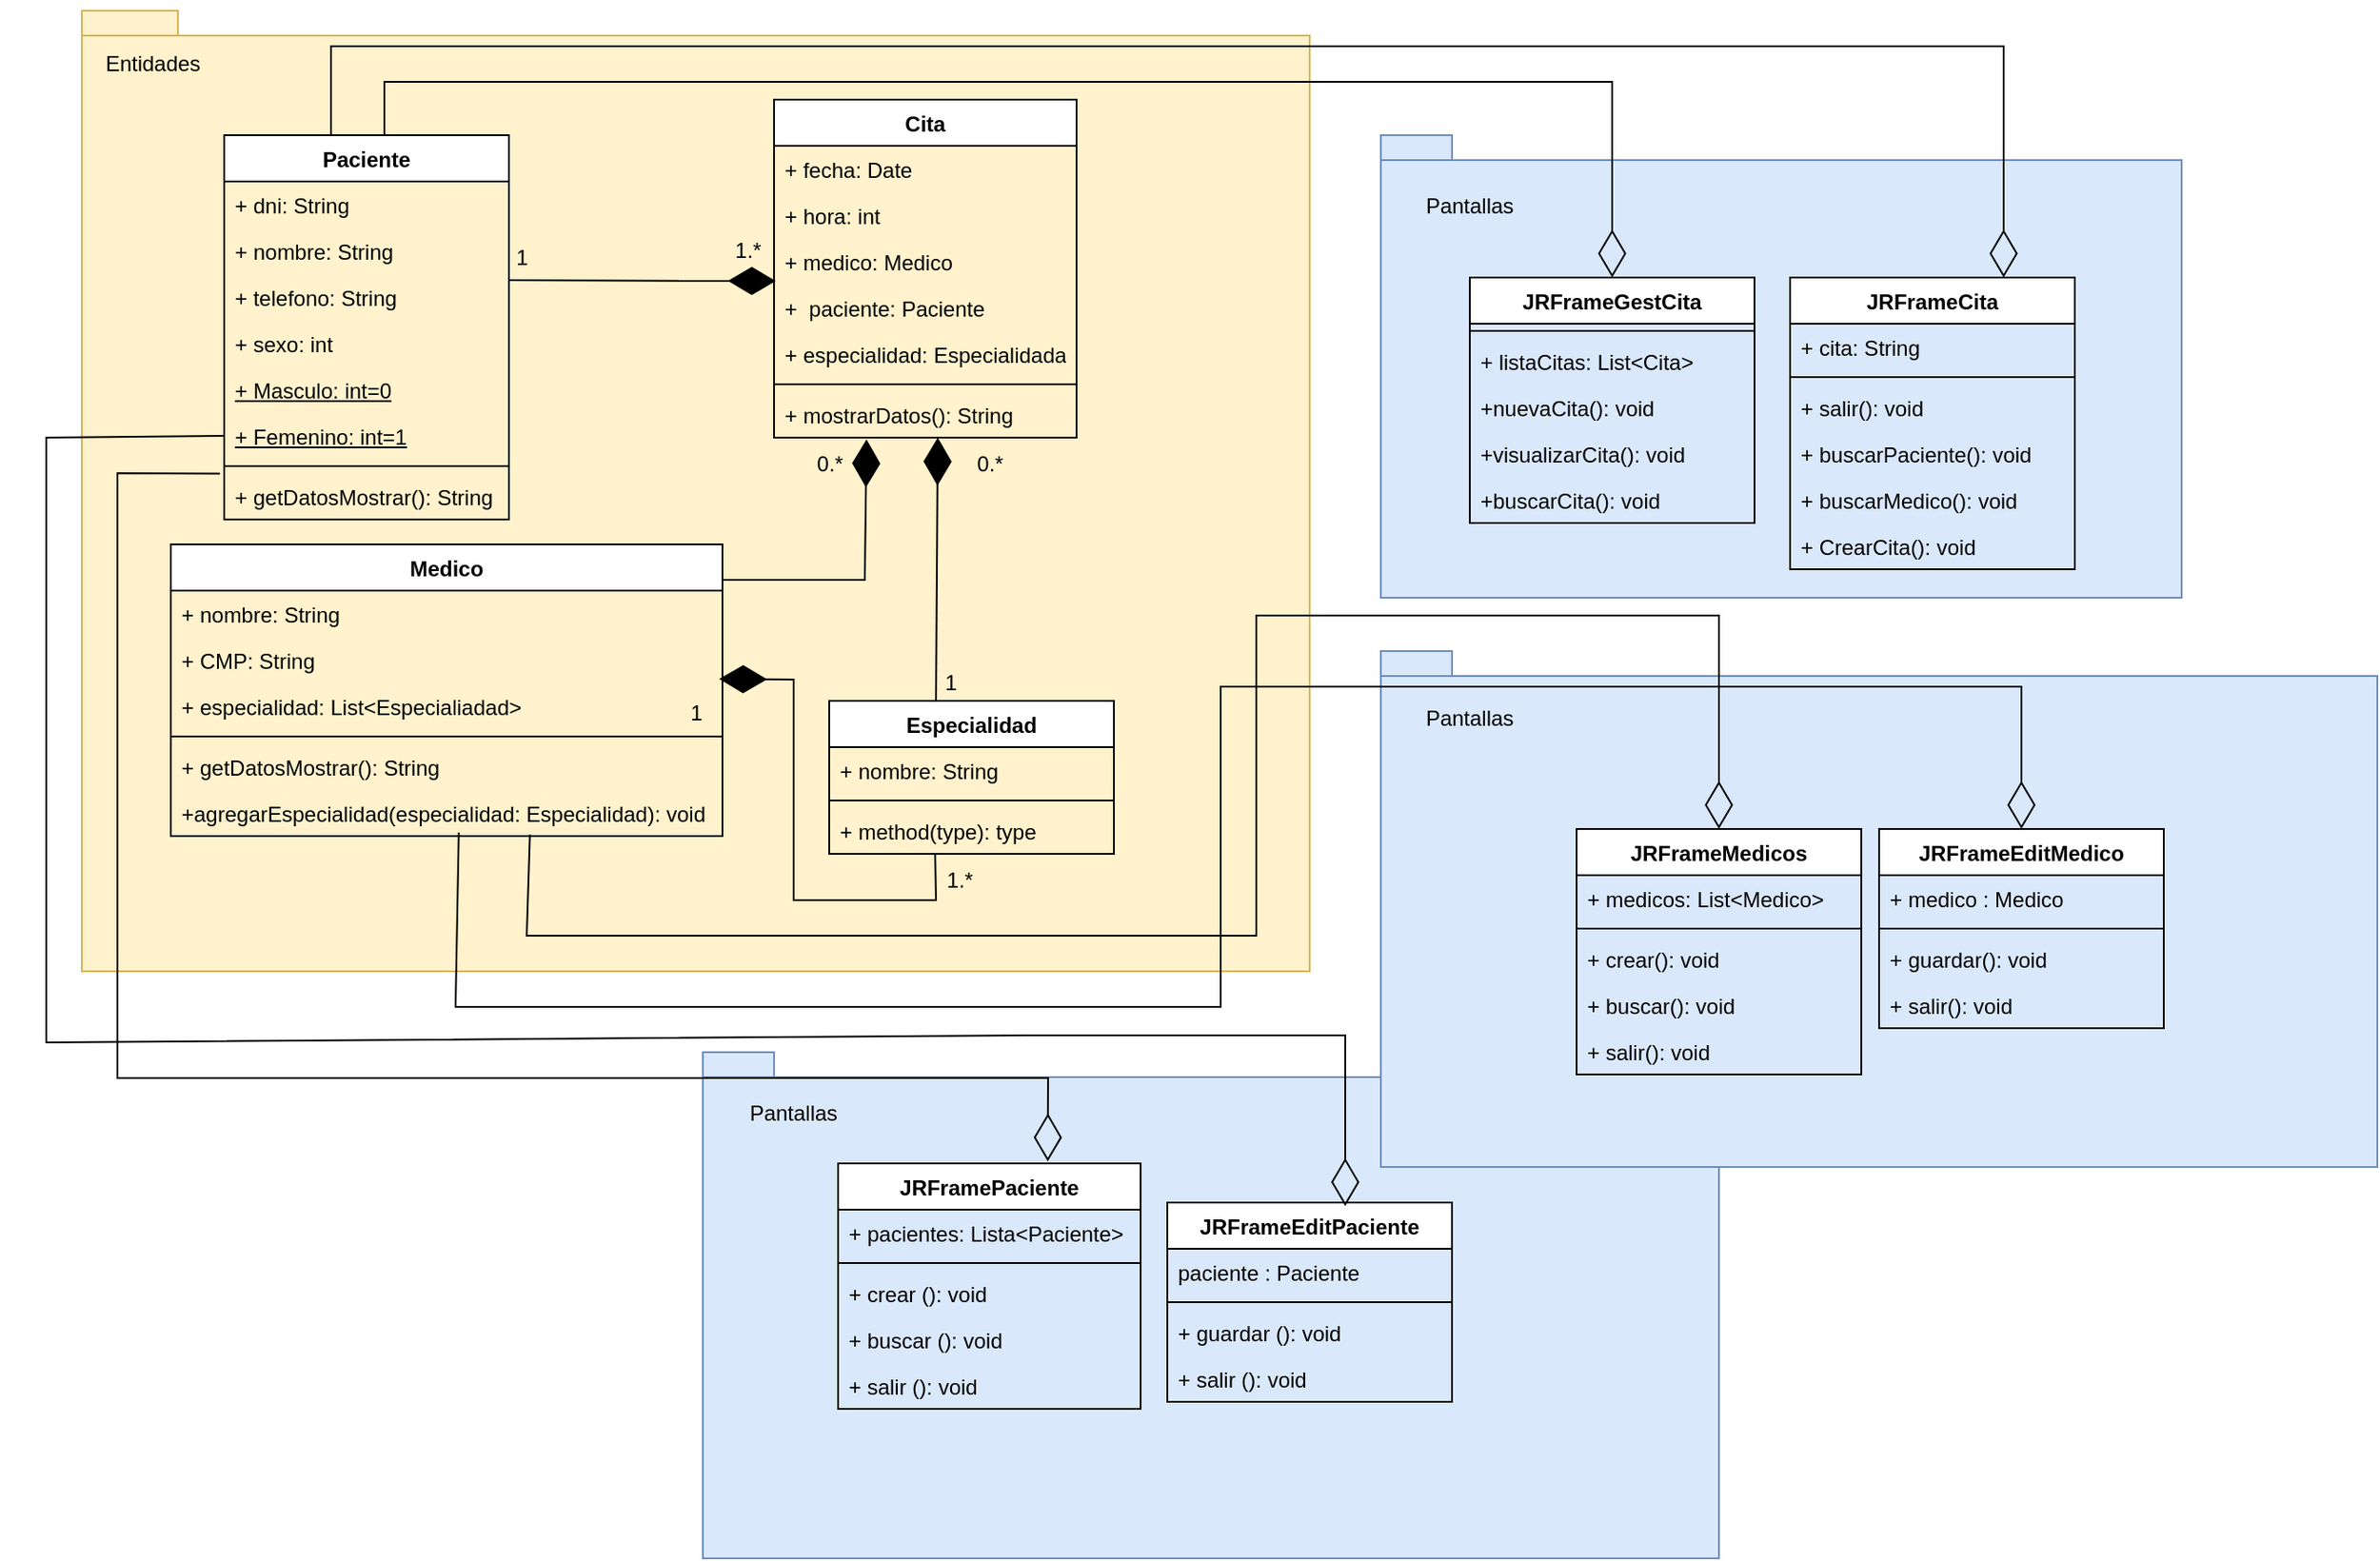 <mxfile version="21.2.9" type="device">
  <diagram name="Página-1" id="pa5NJEE0I0wnGyQnCfYp">
    <mxGraphModel dx="2261" dy="1933" grid="1" gridSize="10" guides="1" tooltips="1" connect="1" arrows="1" fold="1" page="1" pageScale="1" pageWidth="827" pageHeight="1169" math="0" shadow="0">
      <root>
        <mxCell id="0" />
        <mxCell id="1" parent="0" />
        <mxCell id="_ycOoRScKBa70Qs_mOlA-13" value="" style="shape=folder;fontStyle=1;spacingTop=10;tabWidth=40;tabHeight=14;tabPosition=left;html=1;whiteSpace=wrap;fillColor=#dae8fc;strokeColor=#6c8ebf;" parent="1" vertex="1">
          <mxGeometry x="389" y="585.5" width="571" height="284.5" as="geometry" />
        </mxCell>
        <mxCell id="_ycOoRScKBa70Qs_mOlA-11" value="" style="shape=folder;fontStyle=1;spacingTop=10;tabWidth=40;tabHeight=14;tabPosition=left;html=1;whiteSpace=wrap;fillColor=#dae8fc;strokeColor=#6c8ebf;" parent="1" vertex="1">
          <mxGeometry x="770" y="360" width="560" height="290" as="geometry" />
        </mxCell>
        <mxCell id="_ycOoRScKBa70Qs_mOlA-10" value="" style="shape=folder;fontStyle=1;spacingTop=10;tabWidth=40;tabHeight=14;tabPosition=left;html=1;whiteSpace=wrap;fillColor=#dae8fc;strokeColor=#6c8ebf;" parent="1" vertex="1">
          <mxGeometry x="770" y="70" width="450" height="260" as="geometry" />
        </mxCell>
        <mxCell id="_ycOoRScKBa70Qs_mOlA-1" value="" style="shape=folder;fontStyle=1;spacingTop=10;tabWidth=40;tabHeight=14;tabPosition=left;html=1;whiteSpace=wrap;fillColor=#fff2cc;strokeColor=#d6b656;" parent="1" vertex="1">
          <mxGeometry x="40" width="690" height="540" as="geometry" />
        </mxCell>
        <mxCell id="4M_4tMUVmyzPdN-IIshI-17" value="" style="endArrow=diamondThin;endFill=1;endSize=24;html=1;rounded=0;" parent="1" edge="1">
          <mxGeometry width="160" relative="1" as="geometry">
            <mxPoint x="280" y="151.5" as="sourcePoint" />
            <mxPoint x="430" y="152" as="targetPoint" />
          </mxGeometry>
        </mxCell>
        <mxCell id="4M_4tMUVmyzPdN-IIshI-19" value="" style="endArrow=diamondThin;endFill=1;endSize=24;html=1;rounded=0;entryX=0.364;entryY=1.038;entryDx=0;entryDy=0;entryPerimeter=0;" parent="1" edge="1">
          <mxGeometry width="160" relative="1" as="geometry">
            <mxPoint x="368" y="320" as="sourcePoint" />
            <mxPoint x="480.96" y="240.988" as="targetPoint" />
            <Array as="points">
              <mxPoint x="480" y="320" />
            </Array>
          </mxGeometry>
        </mxCell>
        <mxCell id="4M_4tMUVmyzPdN-IIshI-20" value="" style="endArrow=diamondThin;endFill=1;endSize=24;html=1;rounded=0;entryX=0.364;entryY=1.038;entryDx=0;entryDy=0;entryPerimeter=0;exitX=0.375;exitY=0.012;exitDx=0;exitDy=0;exitPerimeter=0;" parent="1" source="4M_4tMUVmyzPdN-IIshI-33" edge="1">
          <mxGeometry width="160" relative="1" as="geometry">
            <mxPoint x="521" y="360" as="sourcePoint" />
            <mxPoint x="521" y="240" as="targetPoint" />
            <Array as="points" />
          </mxGeometry>
        </mxCell>
        <mxCell id="4M_4tMUVmyzPdN-IIshI-21" value="" style="endArrow=diamondThin;endFill=1;endSize=24;html=1;rounded=0;entryX=0.994;entryY=-0.09;entryDx=0;entryDy=0;entryPerimeter=0;exitX=0.372;exitY=0.979;exitDx=0;exitDy=0;exitPerimeter=0;" parent="1" source="4M_4tMUVmyzPdN-IIshI-36" target="_ycOoRScKBa70Qs_mOlA-6" edge="1">
          <mxGeometry width="160" relative="1" as="geometry">
            <mxPoint x="520" y="470" as="sourcePoint" />
            <mxPoint x="355.68" y="454.418" as="targetPoint" />
            <Array as="points">
              <mxPoint x="520" y="500" />
              <mxPoint x="440" y="500" />
              <mxPoint x="440" y="376" />
            </Array>
          </mxGeometry>
        </mxCell>
        <mxCell id="4M_4tMUVmyzPdN-IIshI-22" value="1" style="text;html=1;align=center;verticalAlign=middle;resizable=0;points=[];autosize=1;strokeColor=none;fillColor=none;" parent="1" vertex="1">
          <mxGeometry x="272" y="124" width="30" height="30" as="geometry" />
        </mxCell>
        <mxCell id="4M_4tMUVmyzPdN-IIshI-23" value="1.*" style="text;html=1;align=center;verticalAlign=middle;resizable=0;points=[];autosize=1;strokeColor=none;fillColor=none;" parent="1" vertex="1">
          <mxGeometry x="394" y="120" width="40" height="30" as="geometry" />
        </mxCell>
        <mxCell id="4M_4tMUVmyzPdN-IIshI-24" value="0.*" style="text;html=1;align=center;verticalAlign=middle;resizable=0;points=[];autosize=1;strokeColor=none;fillColor=none;" parent="1" vertex="1">
          <mxGeometry x="440" y="240" width="40" height="30" as="geometry" />
        </mxCell>
        <mxCell id="4M_4tMUVmyzPdN-IIshI-25" value="0.*" style="text;html=1;align=center;verticalAlign=middle;resizable=0;points=[];autosize=1;strokeColor=none;fillColor=none;" parent="1" vertex="1">
          <mxGeometry x="530" y="240" width="40" height="30" as="geometry" />
        </mxCell>
        <mxCell id="4M_4tMUVmyzPdN-IIshI-26" value="1" style="text;html=1;align=center;verticalAlign=middle;resizable=0;points=[];autosize=1;strokeColor=none;fillColor=none;" parent="1" vertex="1">
          <mxGeometry x="370" y="380" width="30" height="30" as="geometry" />
        </mxCell>
        <mxCell id="4M_4tMUVmyzPdN-IIshI-27" value="1.*" style="text;html=1;align=center;verticalAlign=middle;resizable=0;points=[];autosize=1;strokeColor=none;fillColor=none;" parent="1" vertex="1">
          <mxGeometry x="513" y="474" width="40" height="30" as="geometry" />
        </mxCell>
        <mxCell id="4M_4tMUVmyzPdN-IIshI-28" value="1" style="text;html=1;align=center;verticalAlign=middle;resizable=0;points=[];autosize=1;strokeColor=none;fillColor=none;" parent="1" vertex="1">
          <mxGeometry x="359" y="295" width="30" height="30" as="geometry" />
        </mxCell>
        <mxCell id="4M_4tMUVmyzPdN-IIshI-30" value="1" style="text;html=1;align=center;verticalAlign=middle;resizable=0;points=[];autosize=1;strokeColor=none;fillColor=none;" parent="1" vertex="1">
          <mxGeometry x="513" y="363" width="30" height="30" as="geometry" />
        </mxCell>
        <mxCell id="4M_4tMUVmyzPdN-IIshI-33" value="Especialidad" style="swimlane;fontStyle=1;align=center;verticalAlign=top;childLayout=stackLayout;horizontal=1;startSize=26;horizontalStack=0;resizeParent=1;resizeParentMax=0;resizeLast=0;collapsible=1;marginBottom=0;whiteSpace=wrap;html=1;" parent="1" vertex="1">
          <mxGeometry x="460" y="388" width="160" height="86" as="geometry" />
        </mxCell>
        <mxCell id="4M_4tMUVmyzPdN-IIshI-34" value="+ nombre: String" style="text;strokeColor=none;fillColor=none;align=left;verticalAlign=top;spacingLeft=4;spacingRight=4;overflow=hidden;rotatable=0;points=[[0,0.5],[1,0.5]];portConstraint=eastwest;whiteSpace=wrap;html=1;" parent="4M_4tMUVmyzPdN-IIshI-33" vertex="1">
          <mxGeometry y="26" width="160" height="26" as="geometry" />
        </mxCell>
        <mxCell id="4M_4tMUVmyzPdN-IIshI-35" value="" style="line;strokeWidth=1;fillColor=none;align=left;verticalAlign=middle;spacingTop=-1;spacingLeft=3;spacingRight=3;rotatable=0;labelPosition=right;points=[];portConstraint=eastwest;strokeColor=inherit;" parent="4M_4tMUVmyzPdN-IIshI-33" vertex="1">
          <mxGeometry y="52" width="160" height="8" as="geometry" />
        </mxCell>
        <mxCell id="4M_4tMUVmyzPdN-IIshI-36" value="+ method(type): type" style="text;strokeColor=none;fillColor=none;align=left;verticalAlign=top;spacingLeft=4;spacingRight=4;overflow=hidden;rotatable=0;points=[[0,0.5],[1,0.5]];portConstraint=eastwest;whiteSpace=wrap;html=1;" parent="4M_4tMUVmyzPdN-IIshI-33" vertex="1">
          <mxGeometry y="60" width="160" height="26" as="geometry" />
        </mxCell>
        <mxCell id="4M_4tMUVmyzPdN-IIshI-43" value="Paciente" style="swimlane;fontStyle=1;align=center;verticalAlign=top;childLayout=stackLayout;horizontal=1;startSize=26;horizontalStack=0;resizeParent=1;resizeParentMax=0;resizeLast=0;collapsible=1;marginBottom=0;whiteSpace=wrap;html=1;" parent="1" vertex="1">
          <mxGeometry x="120" y="70" width="160" height="216" as="geometry" />
        </mxCell>
        <mxCell id="4M_4tMUVmyzPdN-IIshI-47" value="+ dni: String&lt;span style=&quot;white-space: pre;&quot;&gt; &lt;/span&gt;" style="text;strokeColor=none;fillColor=none;align=left;verticalAlign=top;spacingLeft=4;spacingRight=4;overflow=hidden;rotatable=0;points=[[0,0.5],[1,0.5]];portConstraint=eastwest;whiteSpace=wrap;html=1;" parent="4M_4tMUVmyzPdN-IIshI-43" vertex="1">
          <mxGeometry y="26" width="160" height="26" as="geometry" />
        </mxCell>
        <mxCell id="4M_4tMUVmyzPdN-IIshI-49" value="+ nombre: String" style="text;strokeColor=none;fillColor=none;align=left;verticalAlign=top;spacingLeft=4;spacingRight=4;overflow=hidden;rotatable=0;points=[[0,0.5],[1,0.5]];portConstraint=eastwest;whiteSpace=wrap;html=1;" parent="4M_4tMUVmyzPdN-IIshI-43" vertex="1">
          <mxGeometry y="52" width="160" height="26" as="geometry" />
        </mxCell>
        <mxCell id="4M_4tMUVmyzPdN-IIshI-51" value="+ telefono: String" style="text;strokeColor=none;fillColor=none;align=left;verticalAlign=top;spacingLeft=4;spacingRight=4;overflow=hidden;rotatable=0;points=[[0,0.5],[1,0.5]];portConstraint=eastwest;whiteSpace=wrap;html=1;" parent="4M_4tMUVmyzPdN-IIshI-43" vertex="1">
          <mxGeometry y="78" width="160" height="26" as="geometry" />
        </mxCell>
        <mxCell id="4M_4tMUVmyzPdN-IIshI-50" value="+ sexo: int&lt;span style=&quot;white-space: pre;&quot;&gt; &lt;/span&gt;" style="text;strokeColor=none;fillColor=none;align=left;verticalAlign=top;spacingLeft=4;spacingRight=4;overflow=hidden;rotatable=0;points=[[0,0.5],[1,0.5]];portConstraint=eastwest;whiteSpace=wrap;html=1;" parent="4M_4tMUVmyzPdN-IIshI-43" vertex="1">
          <mxGeometry y="104" width="160" height="26" as="geometry" />
        </mxCell>
        <mxCell id="_ycOoRScKBa70Qs_mOlA-4" value="&lt;u&gt;+ Masculo: int=0&lt;/u&gt;" style="text;strokeColor=none;fillColor=none;align=left;verticalAlign=top;spacingLeft=4;spacingRight=4;overflow=hidden;rotatable=0;points=[[0,0.5],[1,0.5]];portConstraint=eastwest;whiteSpace=wrap;html=1;" parent="4M_4tMUVmyzPdN-IIshI-43" vertex="1">
          <mxGeometry y="130" width="160" height="26" as="geometry" />
        </mxCell>
        <mxCell id="_ycOoRScKBa70Qs_mOlA-5" value="&lt;u&gt;+ Femenino: int=1&lt;/u&gt;" style="text;strokeColor=none;fillColor=none;align=left;verticalAlign=top;spacingLeft=4;spacingRight=4;overflow=hidden;rotatable=0;points=[[0,0.5],[1,0.5]];portConstraint=eastwest;whiteSpace=wrap;html=1;" parent="4M_4tMUVmyzPdN-IIshI-43" vertex="1">
          <mxGeometry y="156" width="160" height="26" as="geometry" />
        </mxCell>
        <mxCell id="4M_4tMUVmyzPdN-IIshI-45" value="" style="line;strokeWidth=1;fillColor=none;align=left;verticalAlign=middle;spacingTop=-1;spacingLeft=3;spacingRight=3;rotatable=0;labelPosition=right;points=[];portConstraint=eastwest;strokeColor=inherit;" parent="4M_4tMUVmyzPdN-IIshI-43" vertex="1">
          <mxGeometry y="182" width="160" height="8" as="geometry" />
        </mxCell>
        <mxCell id="4M_4tMUVmyzPdN-IIshI-46" value="+ getDatosMostrar(): String" style="text;strokeColor=none;fillColor=none;align=left;verticalAlign=top;spacingLeft=4;spacingRight=4;overflow=hidden;rotatable=0;points=[[0,0.5],[1,0.5]];portConstraint=eastwest;whiteSpace=wrap;html=1;" parent="4M_4tMUVmyzPdN-IIshI-43" vertex="1">
          <mxGeometry y="190" width="160" height="26" as="geometry" />
        </mxCell>
        <mxCell id="4M_4tMUVmyzPdN-IIshI-52" value="JRFrameGestCita" style="swimlane;fontStyle=1;align=center;verticalAlign=top;childLayout=stackLayout;horizontal=1;startSize=26;horizontalStack=0;resizeParent=1;resizeParentMax=0;resizeLast=0;collapsible=1;marginBottom=0;whiteSpace=wrap;html=1;" parent="1" vertex="1">
          <mxGeometry x="820" y="150" width="160" height="138" as="geometry" />
        </mxCell>
        <mxCell id="4M_4tMUVmyzPdN-IIshI-54" value="" style="line;strokeWidth=1;fillColor=none;align=left;verticalAlign=middle;spacingTop=-1;spacingLeft=3;spacingRight=3;rotatable=0;labelPosition=right;points=[];portConstraint=eastwest;strokeColor=inherit;" parent="4M_4tMUVmyzPdN-IIshI-52" vertex="1">
          <mxGeometry y="26" width="160" height="8" as="geometry" />
        </mxCell>
        <mxCell id="4M_4tMUVmyzPdN-IIshI-53" value="+ listaCitas: List&amp;lt;Cita&amp;gt;" style="text;strokeColor=none;fillColor=none;align=left;verticalAlign=top;spacingLeft=4;spacingRight=4;overflow=hidden;rotatable=0;points=[[0,0.5],[1,0.5]];portConstraint=eastwest;whiteSpace=wrap;html=1;" parent="4M_4tMUVmyzPdN-IIshI-52" vertex="1">
          <mxGeometry y="34" width="160" height="26" as="geometry" />
        </mxCell>
        <mxCell id="4M_4tMUVmyzPdN-IIshI-55" value="+nuevaCita(): void" style="text;strokeColor=none;fillColor=none;align=left;verticalAlign=top;spacingLeft=4;spacingRight=4;overflow=hidden;rotatable=0;points=[[0,0.5],[1,0.5]];portConstraint=eastwest;whiteSpace=wrap;html=1;" parent="4M_4tMUVmyzPdN-IIshI-52" vertex="1">
          <mxGeometry y="60" width="160" height="26" as="geometry" />
        </mxCell>
        <mxCell id="4M_4tMUVmyzPdN-IIshI-76" value="+visualizarCita(): void" style="text;strokeColor=none;fillColor=none;align=left;verticalAlign=top;spacingLeft=4;spacingRight=4;overflow=hidden;rotatable=0;points=[[0,0.5],[1,0.5]];portConstraint=eastwest;whiteSpace=wrap;html=1;" parent="4M_4tMUVmyzPdN-IIshI-52" vertex="1">
          <mxGeometry y="86" width="160" height="26" as="geometry" />
        </mxCell>
        <mxCell id="4M_4tMUVmyzPdN-IIshI-77" value="+buscarCita(): void" style="text;strokeColor=none;fillColor=none;align=left;verticalAlign=top;spacingLeft=4;spacingRight=4;overflow=hidden;rotatable=0;points=[[0,0.5],[1,0.5]];portConstraint=eastwest;whiteSpace=wrap;html=1;" parent="4M_4tMUVmyzPdN-IIshI-52" vertex="1">
          <mxGeometry y="112" width="160" height="26" as="geometry" />
        </mxCell>
        <mxCell id="4M_4tMUVmyzPdN-IIshI-56" value="JRFrameCita" style="swimlane;fontStyle=1;align=center;verticalAlign=top;childLayout=stackLayout;horizontal=1;startSize=26;horizontalStack=0;resizeParent=1;resizeParentMax=0;resizeLast=0;collapsible=1;marginBottom=0;whiteSpace=wrap;html=1;" parent="1" vertex="1">
          <mxGeometry x="1000" y="150" width="160" height="164" as="geometry" />
        </mxCell>
        <mxCell id="4M_4tMUVmyzPdN-IIshI-57" value="+ cita: String&amp;nbsp;" style="text;strokeColor=none;fillColor=none;align=left;verticalAlign=top;spacingLeft=4;spacingRight=4;overflow=hidden;rotatable=0;points=[[0,0.5],[1,0.5]];portConstraint=eastwest;whiteSpace=wrap;html=1;" parent="4M_4tMUVmyzPdN-IIshI-56" vertex="1">
          <mxGeometry y="26" width="160" height="26" as="geometry" />
        </mxCell>
        <mxCell id="4M_4tMUVmyzPdN-IIshI-58" value="" style="line;strokeWidth=1;fillColor=none;align=left;verticalAlign=middle;spacingTop=-1;spacingLeft=3;spacingRight=3;rotatable=0;labelPosition=right;points=[];portConstraint=eastwest;strokeColor=inherit;" parent="4M_4tMUVmyzPdN-IIshI-56" vertex="1">
          <mxGeometry y="52" width="160" height="8" as="geometry" />
        </mxCell>
        <mxCell id="4M_4tMUVmyzPdN-IIshI-59" value="+ salir(): void" style="text;strokeColor=none;fillColor=none;align=left;verticalAlign=top;spacingLeft=4;spacingRight=4;overflow=hidden;rotatable=0;points=[[0,0.5],[1,0.5]];portConstraint=eastwest;whiteSpace=wrap;html=1;" parent="4M_4tMUVmyzPdN-IIshI-56" vertex="1">
          <mxGeometry y="60" width="160" height="26" as="geometry" />
        </mxCell>
        <mxCell id="4M_4tMUVmyzPdN-IIshI-78" value="+ buscarPaciente(): void" style="text;strokeColor=none;fillColor=none;align=left;verticalAlign=top;spacingLeft=4;spacingRight=4;overflow=hidden;rotatable=0;points=[[0,0.5],[1,0.5]];portConstraint=eastwest;whiteSpace=wrap;html=1;" parent="4M_4tMUVmyzPdN-IIshI-56" vertex="1">
          <mxGeometry y="86" width="160" height="26" as="geometry" />
        </mxCell>
        <mxCell id="4M_4tMUVmyzPdN-IIshI-79" value="+ buscarMedico(): void" style="text;strokeColor=none;fillColor=none;align=left;verticalAlign=top;spacingLeft=4;spacingRight=4;overflow=hidden;rotatable=0;points=[[0,0.5],[1,0.5]];portConstraint=eastwest;whiteSpace=wrap;html=1;" parent="4M_4tMUVmyzPdN-IIshI-56" vertex="1">
          <mxGeometry y="112" width="160" height="26" as="geometry" />
        </mxCell>
        <mxCell id="4M_4tMUVmyzPdN-IIshI-80" value="+ CrearCita(): void" style="text;strokeColor=none;fillColor=none;align=left;verticalAlign=top;spacingLeft=4;spacingRight=4;overflow=hidden;rotatable=0;points=[[0,0.5],[1,0.5]];portConstraint=eastwest;whiteSpace=wrap;html=1;" parent="4M_4tMUVmyzPdN-IIshI-56" vertex="1">
          <mxGeometry y="138" width="160" height="26" as="geometry" />
        </mxCell>
        <mxCell id="4M_4tMUVmyzPdN-IIshI-60" value="JRFramePaciente" style="swimlane;fontStyle=1;align=center;verticalAlign=top;childLayout=stackLayout;horizontal=1;startSize=26;horizontalStack=0;resizeParent=1;resizeParentMax=0;resizeLast=0;collapsible=1;marginBottom=0;whiteSpace=wrap;html=1;" parent="1" vertex="1">
          <mxGeometry x="465" y="648" width="170" height="138" as="geometry" />
        </mxCell>
        <mxCell id="4M_4tMUVmyzPdN-IIshI-61" value="+ pacientes: Lista&amp;lt;Paciente&amp;gt;" style="text;strokeColor=none;fillColor=none;align=left;verticalAlign=top;spacingLeft=4;spacingRight=4;overflow=hidden;rotatable=0;points=[[0,0.5],[1,0.5]];portConstraint=eastwest;whiteSpace=wrap;html=1;" parent="4M_4tMUVmyzPdN-IIshI-60" vertex="1">
          <mxGeometry y="26" width="170" height="26" as="geometry" />
        </mxCell>
        <mxCell id="4M_4tMUVmyzPdN-IIshI-62" value="" style="line;strokeWidth=1;fillColor=none;align=left;verticalAlign=middle;spacingTop=-1;spacingLeft=3;spacingRight=3;rotatable=0;labelPosition=right;points=[];portConstraint=eastwest;strokeColor=inherit;" parent="4M_4tMUVmyzPdN-IIshI-60" vertex="1">
          <mxGeometry y="52" width="170" height="8" as="geometry" />
        </mxCell>
        <mxCell id="4M_4tMUVmyzPdN-IIshI-63" value="+ crear (): void" style="text;strokeColor=none;fillColor=none;align=left;verticalAlign=top;spacingLeft=4;spacingRight=4;overflow=hidden;rotatable=0;points=[[0,0.5],[1,0.5]];portConstraint=eastwest;whiteSpace=wrap;html=1;" parent="4M_4tMUVmyzPdN-IIshI-60" vertex="1">
          <mxGeometry y="60" width="170" height="26" as="geometry" />
        </mxCell>
        <mxCell id="4M_4tMUVmyzPdN-IIshI-82" value="+ buscar (): void" style="text;strokeColor=none;fillColor=none;align=left;verticalAlign=top;spacingLeft=4;spacingRight=4;overflow=hidden;rotatable=0;points=[[0,0.5],[1,0.5]];portConstraint=eastwest;whiteSpace=wrap;html=1;" parent="4M_4tMUVmyzPdN-IIshI-60" vertex="1">
          <mxGeometry y="86" width="170" height="26" as="geometry" />
        </mxCell>
        <mxCell id="4M_4tMUVmyzPdN-IIshI-83" value="+ salir (): void" style="text;strokeColor=none;fillColor=none;align=left;verticalAlign=top;spacingLeft=4;spacingRight=4;overflow=hidden;rotatable=0;points=[[0,0.5],[1,0.5]];portConstraint=eastwest;whiteSpace=wrap;html=1;" parent="4M_4tMUVmyzPdN-IIshI-60" vertex="1">
          <mxGeometry y="112" width="170" height="26" as="geometry" />
        </mxCell>
        <mxCell id="4M_4tMUVmyzPdN-IIshI-64" value="JRFrameEditMedico" style="swimlane;fontStyle=1;align=center;verticalAlign=top;childLayout=stackLayout;horizontal=1;startSize=26;horizontalStack=0;resizeParent=1;resizeParentMax=0;resizeLast=0;collapsible=1;marginBottom=0;whiteSpace=wrap;html=1;" parent="1" vertex="1">
          <mxGeometry x="1050" y="460" width="160" height="112" as="geometry" />
        </mxCell>
        <mxCell id="4M_4tMUVmyzPdN-IIshI-65" value="+ medico : Medico" style="text;strokeColor=none;fillColor=none;align=left;verticalAlign=top;spacingLeft=4;spacingRight=4;overflow=hidden;rotatable=0;points=[[0,0.5],[1,0.5]];portConstraint=eastwest;whiteSpace=wrap;html=1;" parent="4M_4tMUVmyzPdN-IIshI-64" vertex="1">
          <mxGeometry y="26" width="160" height="26" as="geometry" />
        </mxCell>
        <mxCell id="4M_4tMUVmyzPdN-IIshI-66" value="" style="line;strokeWidth=1;fillColor=none;align=left;verticalAlign=middle;spacingTop=-1;spacingLeft=3;spacingRight=3;rotatable=0;labelPosition=right;points=[];portConstraint=eastwest;strokeColor=inherit;" parent="4M_4tMUVmyzPdN-IIshI-64" vertex="1">
          <mxGeometry y="52" width="160" height="8" as="geometry" />
        </mxCell>
        <mxCell id="4M_4tMUVmyzPdN-IIshI-67" value="+ guardar(): void" style="text;strokeColor=none;fillColor=none;align=left;verticalAlign=top;spacingLeft=4;spacingRight=4;overflow=hidden;rotatable=0;points=[[0,0.5],[1,0.5]];portConstraint=eastwest;whiteSpace=wrap;html=1;" parent="4M_4tMUVmyzPdN-IIshI-64" vertex="1">
          <mxGeometry y="60" width="160" height="26" as="geometry" />
        </mxCell>
        <mxCell id="4M_4tMUVmyzPdN-IIshI-87" value="+ salir(): void" style="text;strokeColor=none;fillColor=none;align=left;verticalAlign=top;spacingLeft=4;spacingRight=4;overflow=hidden;rotatable=0;points=[[0,0.5],[1,0.5]];portConstraint=eastwest;whiteSpace=wrap;html=1;" parent="4M_4tMUVmyzPdN-IIshI-64" vertex="1">
          <mxGeometry y="86" width="160" height="26" as="geometry" />
        </mxCell>
        <mxCell id="4M_4tMUVmyzPdN-IIshI-68" value="JRFrameMedicos" style="swimlane;fontStyle=1;align=center;verticalAlign=top;childLayout=stackLayout;horizontal=1;startSize=26;horizontalStack=0;resizeParent=1;resizeParentMax=0;resizeLast=0;collapsible=1;marginBottom=0;whiteSpace=wrap;html=1;" parent="1" vertex="1">
          <mxGeometry x="880" y="460" width="160" height="138" as="geometry" />
        </mxCell>
        <mxCell id="4M_4tMUVmyzPdN-IIshI-69" value="+ medicos: List&amp;lt;Medico&amp;gt;" style="text;strokeColor=none;fillColor=none;align=left;verticalAlign=top;spacingLeft=4;spacingRight=4;overflow=hidden;rotatable=0;points=[[0,0.5],[1,0.5]];portConstraint=eastwest;whiteSpace=wrap;html=1;" parent="4M_4tMUVmyzPdN-IIshI-68" vertex="1">
          <mxGeometry y="26" width="160" height="26" as="geometry" />
        </mxCell>
        <mxCell id="4M_4tMUVmyzPdN-IIshI-70" value="" style="line;strokeWidth=1;fillColor=none;align=left;verticalAlign=middle;spacingTop=-1;spacingLeft=3;spacingRight=3;rotatable=0;labelPosition=right;points=[];portConstraint=eastwest;strokeColor=inherit;" parent="4M_4tMUVmyzPdN-IIshI-68" vertex="1">
          <mxGeometry y="52" width="160" height="8" as="geometry" />
        </mxCell>
        <mxCell id="4M_4tMUVmyzPdN-IIshI-71" value="+ crear(): void" style="text;strokeColor=none;fillColor=none;align=left;verticalAlign=top;spacingLeft=4;spacingRight=4;overflow=hidden;rotatable=0;points=[[0,0.5],[1,0.5]];portConstraint=eastwest;whiteSpace=wrap;html=1;" parent="4M_4tMUVmyzPdN-IIshI-68" vertex="1">
          <mxGeometry y="60" width="160" height="26" as="geometry" />
        </mxCell>
        <mxCell id="4M_4tMUVmyzPdN-IIshI-85" value="+ buscar(): void" style="text;strokeColor=none;fillColor=none;align=left;verticalAlign=top;spacingLeft=4;spacingRight=4;overflow=hidden;rotatable=0;points=[[0,0.5],[1,0.5]];portConstraint=eastwest;whiteSpace=wrap;html=1;" parent="4M_4tMUVmyzPdN-IIshI-68" vertex="1">
          <mxGeometry y="86" width="160" height="26" as="geometry" />
        </mxCell>
        <mxCell id="4M_4tMUVmyzPdN-IIshI-86" value="+ salir(): void" style="text;strokeColor=none;fillColor=none;align=left;verticalAlign=top;spacingLeft=4;spacingRight=4;overflow=hidden;rotatable=0;points=[[0,0.5],[1,0.5]];portConstraint=eastwest;whiteSpace=wrap;html=1;" parent="4M_4tMUVmyzPdN-IIshI-68" vertex="1">
          <mxGeometry y="112" width="160" height="26" as="geometry" />
        </mxCell>
        <mxCell id="4M_4tMUVmyzPdN-IIshI-72" value="JRFrameEditPaciente" style="swimlane;fontStyle=1;align=center;verticalAlign=top;childLayout=stackLayout;horizontal=1;startSize=26;horizontalStack=0;resizeParent=1;resizeParentMax=0;resizeLast=0;collapsible=1;marginBottom=0;whiteSpace=wrap;html=1;" parent="1" vertex="1">
          <mxGeometry x="650" y="670" width="160" height="112" as="geometry" />
        </mxCell>
        <mxCell id="4M_4tMUVmyzPdN-IIshI-73" value="paciente : Paciente" style="text;strokeColor=none;fillColor=none;align=left;verticalAlign=top;spacingLeft=4;spacingRight=4;overflow=hidden;rotatable=0;points=[[0,0.5],[1,0.5]];portConstraint=eastwest;whiteSpace=wrap;html=1;" parent="4M_4tMUVmyzPdN-IIshI-72" vertex="1">
          <mxGeometry y="26" width="160" height="26" as="geometry" />
        </mxCell>
        <mxCell id="4M_4tMUVmyzPdN-IIshI-74" value="" style="line;strokeWidth=1;fillColor=none;align=left;verticalAlign=middle;spacingTop=-1;spacingLeft=3;spacingRight=3;rotatable=0;labelPosition=right;points=[];portConstraint=eastwest;strokeColor=inherit;" parent="4M_4tMUVmyzPdN-IIshI-72" vertex="1">
          <mxGeometry y="52" width="160" height="8" as="geometry" />
        </mxCell>
        <mxCell id="4M_4tMUVmyzPdN-IIshI-75" value="+ guardar (): void" style="text;strokeColor=none;fillColor=none;align=left;verticalAlign=top;spacingLeft=4;spacingRight=4;overflow=hidden;rotatable=0;points=[[0,0.5],[1,0.5]];portConstraint=eastwest;whiteSpace=wrap;html=1;" parent="4M_4tMUVmyzPdN-IIshI-72" vertex="1">
          <mxGeometry y="60" width="160" height="26" as="geometry" />
        </mxCell>
        <mxCell id="4M_4tMUVmyzPdN-IIshI-84" value="+ salir (): void" style="text;strokeColor=none;fillColor=none;align=left;verticalAlign=top;spacingLeft=4;spacingRight=4;overflow=hidden;rotatable=0;points=[[0,0.5],[1,0.5]];portConstraint=eastwest;whiteSpace=wrap;html=1;" parent="4M_4tMUVmyzPdN-IIshI-72" vertex="1">
          <mxGeometry y="86" width="160" height="26" as="geometry" />
        </mxCell>
        <mxCell id="4M_4tMUVmyzPdN-IIshI-89" value="" style="endArrow=diamondThin;endFill=0;endSize=24;html=1;rounded=0;entryX=0.5;entryY=0;entryDx=0;entryDy=0;exitX=0.522;exitY=0.923;exitDx=0;exitDy=0;exitPerimeter=0;" parent="1" source="_ycOoRScKBa70Qs_mOlA-8" target="4M_4tMUVmyzPdN-IIshI-64" edge="1">
          <mxGeometry width="160" relative="1" as="geometry">
            <mxPoint x="240" y="460" as="sourcePoint" />
            <mxPoint x="1130" y="430" as="targetPoint" />
            <Array as="points">
              <mxPoint x="250" y="560" />
              <mxPoint x="680" y="560" />
              <mxPoint x="680" y="380" />
              <mxPoint x="1130" y="380" />
            </Array>
          </mxGeometry>
        </mxCell>
        <mxCell id="4M_4tMUVmyzPdN-IIshI-90" value="" style="endArrow=diamondThin;endFill=0;endSize=24;html=1;rounded=0;entryX=0.5;entryY=0;entryDx=0;entryDy=0;exitX=0.651;exitY=0.967;exitDx=0;exitDy=0;exitPerimeter=0;" parent="1" source="_ycOoRScKBa70Qs_mOlA-8" target="4M_4tMUVmyzPdN-IIshI-68" edge="1">
          <mxGeometry width="160" relative="1" as="geometry">
            <mxPoint x="278" y="460" as="sourcePoint" />
            <mxPoint x="1151" y="457" as="targetPoint" />
            <Array as="points">
              <mxPoint x="290" y="520" />
              <mxPoint x="700" y="520" />
              <mxPoint x="700" y="340" />
              <mxPoint x="830" y="340" />
              <mxPoint x="960" y="340" />
            </Array>
          </mxGeometry>
        </mxCell>
        <mxCell id="4M_4tMUVmyzPdN-IIshI-92" value="" style="endArrow=diamondThin;endFill=0;endSize=24;html=1;rounded=0;exitX=-0.015;exitY=0.011;exitDx=0;exitDy=0;exitPerimeter=0;entryX=0.693;entryY=-0.008;entryDx=0;entryDy=0;entryPerimeter=0;" parent="1" source="4M_4tMUVmyzPdN-IIshI-46" target="4M_4tMUVmyzPdN-IIshI-60" edge="1">
          <mxGeometry width="160" relative="1" as="geometry">
            <mxPoint x="50" y="580" as="sourcePoint" />
            <mxPoint x="549" y="598" as="targetPoint" />
            <Array as="points">
              <mxPoint x="60" y="260" />
              <mxPoint x="60" y="600" />
              <mxPoint x="583" y="600" />
            </Array>
          </mxGeometry>
        </mxCell>
        <mxCell id="4M_4tMUVmyzPdN-IIshI-94" value="" style="endArrow=diamondThin;endFill=0;endSize=24;html=1;rounded=0;entryX=0.625;entryY=0.018;entryDx=0;entryDy=0;entryPerimeter=0;exitX=0;exitY=0.5;exitDx=0;exitDy=0;" parent="1" source="_ycOoRScKBa70Qs_mOlA-5" target="4M_4tMUVmyzPdN-IIshI-72" edge="1">
          <mxGeometry width="160" relative="1" as="geometry">
            <mxPoint x="180" y="310" as="sourcePoint" />
            <mxPoint x="606" y="643" as="targetPoint" />
            <Array as="points">
              <mxPoint x="20" y="240" />
              <mxPoint x="20" y="580" />
              <mxPoint x="573" y="576" />
              <mxPoint x="583" y="576" />
              <mxPoint x="606" y="576" />
              <mxPoint x="750" y="576" />
            </Array>
          </mxGeometry>
        </mxCell>
        <mxCell id="4M_4tMUVmyzPdN-IIshI-95" value="" style="endArrow=diamondThin;endFill=0;endSize=24;html=1;rounded=0;entryX=0.5;entryY=0;entryDx=0;entryDy=0;" parent="1" target="4M_4tMUVmyzPdN-IIshI-52" edge="1">
          <mxGeometry width="160" relative="1" as="geometry">
            <mxPoint x="210" y="70" as="sourcePoint" />
            <mxPoint x="890" y="40" as="targetPoint" />
            <Array as="points">
              <mxPoint x="210" y="40" />
              <mxPoint x="900" y="40" />
            </Array>
          </mxGeometry>
        </mxCell>
        <mxCell id="4M_4tMUVmyzPdN-IIshI-96" value="" style="endArrow=diamondThin;endFill=0;endSize=24;html=1;rounded=0;entryX=0.75;entryY=0;entryDx=0;entryDy=0;" parent="1" target="4M_4tMUVmyzPdN-IIshI-56" edge="1">
          <mxGeometry width="160" relative="1" as="geometry">
            <mxPoint x="180" y="70" as="sourcePoint" />
            <mxPoint x="870" y="150" as="targetPoint" />
            <Array as="points">
              <mxPoint x="180" y="20" />
              <mxPoint x="1120" y="20" />
            </Array>
          </mxGeometry>
        </mxCell>
        <mxCell id="4M_4tMUVmyzPdN-IIshI-97" value="Cita" style="swimlane;fontStyle=1;align=center;verticalAlign=top;childLayout=stackLayout;horizontal=1;startSize=26;horizontalStack=0;resizeParent=1;resizeParentMax=0;resizeLast=0;collapsible=1;marginBottom=0;whiteSpace=wrap;html=1;" parent="1" vertex="1">
          <mxGeometry x="429" y="50" width="170" height="190" as="geometry" />
        </mxCell>
        <mxCell id="4M_4tMUVmyzPdN-IIshI-98" value="+ fecha: Date" style="text;strokeColor=none;fillColor=none;align=left;verticalAlign=top;spacingLeft=4;spacingRight=4;overflow=hidden;rotatable=0;points=[[0,0.5],[1,0.5]];portConstraint=eastwest;whiteSpace=wrap;html=1;" parent="4M_4tMUVmyzPdN-IIshI-97" vertex="1">
          <mxGeometry y="26" width="170" height="26" as="geometry" />
        </mxCell>
        <mxCell id="4M_4tMUVmyzPdN-IIshI-102" value="+ hora: int" style="text;strokeColor=none;fillColor=none;align=left;verticalAlign=top;spacingLeft=4;spacingRight=4;overflow=hidden;rotatable=0;points=[[0,0.5],[1,0.5]];portConstraint=eastwest;whiteSpace=wrap;html=1;" parent="4M_4tMUVmyzPdN-IIshI-97" vertex="1">
          <mxGeometry y="52" width="170" height="26" as="geometry" />
        </mxCell>
        <mxCell id="4M_4tMUVmyzPdN-IIshI-103" value="+ medico: Medico" style="text;strokeColor=none;fillColor=none;align=left;verticalAlign=top;spacingLeft=4;spacingRight=4;overflow=hidden;rotatable=0;points=[[0,0.5],[1,0.5]];portConstraint=eastwest;whiteSpace=wrap;html=1;" parent="4M_4tMUVmyzPdN-IIshI-97" vertex="1">
          <mxGeometry y="78" width="170" height="26" as="geometry" />
        </mxCell>
        <mxCell id="4M_4tMUVmyzPdN-IIshI-104" value="+&amp;nbsp; paciente: Paciente" style="text;strokeColor=none;fillColor=none;align=left;verticalAlign=top;spacingLeft=4;spacingRight=4;overflow=hidden;rotatable=0;points=[[0,0.5],[1,0.5]];portConstraint=eastwest;whiteSpace=wrap;html=1;" parent="4M_4tMUVmyzPdN-IIshI-97" vertex="1">
          <mxGeometry y="104" width="170" height="26" as="geometry" />
        </mxCell>
        <mxCell id="4M_4tMUVmyzPdN-IIshI-105" value="+ especialidad: Especialidada" style="text;strokeColor=none;fillColor=none;align=left;verticalAlign=top;spacingLeft=4;spacingRight=4;overflow=hidden;rotatable=0;points=[[0,0.5],[1,0.5]];portConstraint=eastwest;whiteSpace=wrap;html=1;" parent="4M_4tMUVmyzPdN-IIshI-97" vertex="1">
          <mxGeometry y="130" width="170" height="26" as="geometry" />
        </mxCell>
        <mxCell id="4M_4tMUVmyzPdN-IIshI-99" value="" style="line;strokeWidth=1;fillColor=none;align=left;verticalAlign=middle;spacingTop=-1;spacingLeft=3;spacingRight=3;rotatable=0;labelPosition=right;points=[];portConstraint=eastwest;strokeColor=inherit;" parent="4M_4tMUVmyzPdN-IIshI-97" vertex="1">
          <mxGeometry y="156" width="170" height="8" as="geometry" />
        </mxCell>
        <mxCell id="4M_4tMUVmyzPdN-IIshI-100" value="+&amp;nbsp;mostrarDatos(): String" style="text;strokeColor=none;fillColor=none;align=left;verticalAlign=top;spacingLeft=4;spacingRight=4;overflow=hidden;rotatable=0;points=[[0,0.5],[1,0.5]];portConstraint=eastwest;whiteSpace=wrap;html=1;" parent="4M_4tMUVmyzPdN-IIshI-97" vertex="1">
          <mxGeometry y="164" width="170" height="26" as="geometry" />
        </mxCell>
        <mxCell id="_ycOoRScKBa70Qs_mOlA-2" value="Entidades" style="text;html=1;strokeColor=none;fillColor=none;align=center;verticalAlign=middle;whiteSpace=wrap;rounded=0;" parent="1" vertex="1">
          <mxGeometry x="40" y="20" width="80" height="20" as="geometry" />
        </mxCell>
        <mxCell id="4M_4tMUVmyzPdN-IIshI-37" value="Medico" style="swimlane;fontStyle=1;align=center;verticalAlign=top;childLayout=stackLayout;horizontal=1;startSize=26;horizontalStack=0;resizeParent=1;resizeParentMax=0;resizeLast=0;collapsible=1;marginBottom=0;whiteSpace=wrap;html=1;" parent="1" vertex="1">
          <mxGeometry x="90" y="300" width="310" height="164" as="geometry" />
        </mxCell>
        <mxCell id="4M_4tMUVmyzPdN-IIshI-41" value="+ nombre: String" style="text;strokeColor=none;fillColor=none;align=left;verticalAlign=top;spacingLeft=4;spacingRight=4;overflow=hidden;rotatable=0;points=[[0,0.5],[1,0.5]];portConstraint=eastwest;whiteSpace=wrap;html=1;" parent="4M_4tMUVmyzPdN-IIshI-37" vertex="1">
          <mxGeometry y="26" width="310" height="26" as="geometry" />
        </mxCell>
        <mxCell id="4M_4tMUVmyzPdN-IIshI-42" value="+ CMP: String&amp;nbsp;&lt;span style=&quot;white-space: pre;&quot;&gt; &lt;/span&gt;" style="text;strokeColor=none;fillColor=none;align=left;verticalAlign=top;spacingLeft=4;spacingRight=4;overflow=hidden;rotatable=0;points=[[0,0.5],[1,0.5]];portConstraint=eastwest;whiteSpace=wrap;html=1;" parent="4M_4tMUVmyzPdN-IIshI-37" vertex="1">
          <mxGeometry y="52" width="310" height="26" as="geometry" />
        </mxCell>
        <mxCell id="_ycOoRScKBa70Qs_mOlA-6" value="+ especialidad: List&amp;lt;Especialiadad&amp;gt;&amp;nbsp;&lt;span style=&quot;white-space: pre;&quot;&gt; &lt;/span&gt;" style="text;strokeColor=none;fillColor=none;align=left;verticalAlign=top;spacingLeft=4;spacingRight=4;overflow=hidden;rotatable=0;points=[[0,0.5],[1,0.5]];portConstraint=eastwest;whiteSpace=wrap;html=1;" parent="4M_4tMUVmyzPdN-IIshI-37" vertex="1">
          <mxGeometry y="78" width="310" height="26" as="geometry" />
        </mxCell>
        <mxCell id="4M_4tMUVmyzPdN-IIshI-39" value="" style="line;strokeWidth=1;fillColor=none;align=left;verticalAlign=middle;spacingTop=-1;spacingLeft=3;spacingRight=3;rotatable=0;labelPosition=right;points=[];portConstraint=eastwest;strokeColor=inherit;" parent="4M_4tMUVmyzPdN-IIshI-37" vertex="1">
          <mxGeometry y="104" width="310" height="8" as="geometry" />
        </mxCell>
        <mxCell id="_ycOoRScKBa70Qs_mOlA-7" value="+ getDatosMostrar(): String" style="text;strokeColor=none;fillColor=none;align=left;verticalAlign=top;spacingLeft=4;spacingRight=4;overflow=hidden;rotatable=0;points=[[0,0.5],[1,0.5]];portConstraint=eastwest;whiteSpace=wrap;html=1;" parent="4M_4tMUVmyzPdN-IIshI-37" vertex="1">
          <mxGeometry y="112" width="310" height="26" as="geometry" />
        </mxCell>
        <mxCell id="_ycOoRScKBa70Qs_mOlA-8" value="+agregarEspecialidad(especialidad: Especialidad): void" style="text;strokeColor=none;fillColor=none;align=left;verticalAlign=top;spacingLeft=4;spacingRight=4;overflow=hidden;rotatable=0;points=[[0,0.5],[1,0.5]];portConstraint=eastwest;whiteSpace=wrap;html=1;" parent="4M_4tMUVmyzPdN-IIshI-37" vertex="1">
          <mxGeometry y="138" width="310" height="26" as="geometry" />
        </mxCell>
        <mxCell id="_ycOoRScKBa70Qs_mOlA-14" value="Pantallas" style="text;html=1;strokeColor=none;fillColor=none;align=center;verticalAlign=middle;whiteSpace=wrap;rounded=0;" parent="1" vertex="1">
          <mxGeometry x="780" y="100" width="80" height="20" as="geometry" />
        </mxCell>
        <mxCell id="_ycOoRScKBa70Qs_mOlA-15" value="Pantallas" style="text;html=1;strokeColor=none;fillColor=none;align=center;verticalAlign=middle;whiteSpace=wrap;rounded=0;" parent="1" vertex="1">
          <mxGeometry x="780" y="388" width="80" height="20" as="geometry" />
        </mxCell>
        <mxCell id="_ycOoRScKBa70Qs_mOlA-16" value="Pantallas" style="text;html=1;strokeColor=none;fillColor=none;align=center;verticalAlign=middle;whiteSpace=wrap;rounded=0;" parent="1" vertex="1">
          <mxGeometry x="400" y="610" width="80" height="20" as="geometry" />
        </mxCell>
      </root>
    </mxGraphModel>
  </diagram>
</mxfile>
